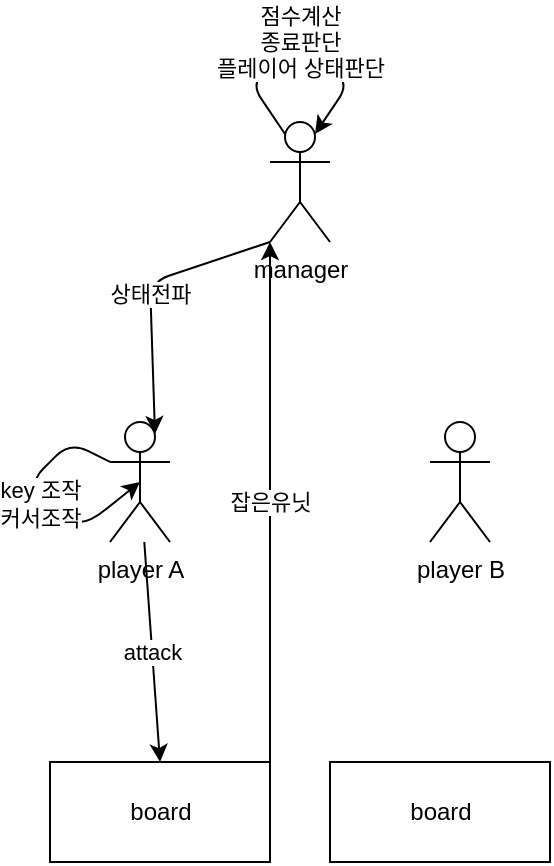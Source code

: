 <mxfile>
    <diagram id="w8MqeWq_J6Iqn1tJmQ6n" name="Page-1">
        <mxGraphModel dx="1096" dy="482" grid="1" gridSize="10" guides="1" tooltips="1" connect="1" arrows="1" fold="1" page="1" pageScale="1" pageWidth="850" pageHeight="1100" math="0" shadow="0">
            <root>
                <mxCell id="0"/>
                <mxCell id="1" parent="0"/>
                <mxCell id="17" value="attack" style="edgeStyle=none;html=1;entryX=0.5;entryY=0;entryDx=0;entryDy=0;" edge="1" parent="1" source="2" target="14">
                    <mxGeometry relative="1" as="geometry"/>
                </mxCell>
                <mxCell id="2" value="player A" style="shape=umlActor;verticalLabelPosition=bottom;verticalAlign=top;html=1;" vertex="1" parent="1">
                    <mxGeometry x="280" y="210" width="30" height="60" as="geometry"/>
                </mxCell>
                <mxCell id="11" value="상태전파" style="edgeStyle=none;html=1;exitX=0;exitY=1;exitDx=0;exitDy=0;exitPerimeter=0;entryX=0.75;entryY=0.1;entryDx=0;entryDy=0;entryPerimeter=0;" edge="1" parent="1" source="3" target="2">
                    <mxGeometry relative="1" as="geometry">
                        <Array as="points">
                            <mxPoint x="300" y="140"/>
                        </Array>
                    </mxGeometry>
                </mxCell>
                <mxCell id="3" value="manager" style="shape=umlActor;verticalLabelPosition=bottom;verticalAlign=top;html=1;" vertex="1" parent="1">
                    <mxGeometry x="360" y="60" width="30" height="60" as="geometry"/>
                </mxCell>
                <mxCell id="6" value="player B" style="shape=umlActor;verticalLabelPosition=bottom;verticalAlign=top;html=1;" vertex="1" parent="1">
                    <mxGeometry x="440" y="210" width="30" height="60" as="geometry"/>
                </mxCell>
                <mxCell id="12" value="점수계산&lt;br&gt;종료판단&lt;br&gt;플레이어 상태판단" style="edgeStyle=none;html=1;exitX=0.25;exitY=0.1;exitDx=0;exitDy=0;exitPerimeter=0;entryX=0.75;entryY=0.1;entryDx=0;entryDy=0;entryPerimeter=0;" edge="1" parent="1" source="3" target="3">
                    <mxGeometry relative="1" as="geometry">
                        <Array as="points">
                            <mxPoint x="350" y="40"/>
                            <mxPoint x="375" y="20"/>
                            <mxPoint x="400" y="40"/>
                        </Array>
                    </mxGeometry>
                </mxCell>
                <mxCell id="13" value="key 조작&lt;br&gt;커서조작" style="edgeStyle=none;html=1;exitX=0;exitY=0.333;exitDx=0;exitDy=0;exitPerimeter=0;entryX=0.5;entryY=0.5;entryDx=0;entryDy=0;entryPerimeter=0;" edge="1" parent="1" source="2" target="2">
                    <mxGeometry relative="1" as="geometry">
                        <Array as="points">
                            <mxPoint x="260" y="220"/>
                            <mxPoint x="240" y="240"/>
                            <mxPoint x="250" y="260"/>
                            <mxPoint x="270" y="260"/>
                        </Array>
                    </mxGeometry>
                </mxCell>
                <mxCell id="15" value="잡은유닛" style="edgeStyle=none;html=1;exitX=1;exitY=0;exitDx=0;exitDy=0;entryX=0;entryY=1;entryDx=0;entryDy=0;entryPerimeter=0;" edge="1" parent="1" source="14" target="3">
                    <mxGeometry relative="1" as="geometry"/>
                </mxCell>
                <mxCell id="14" value="board" style="html=1;" vertex="1" parent="1">
                    <mxGeometry x="250" y="380" width="110" height="50" as="geometry"/>
                </mxCell>
                <mxCell id="16" value="board" style="html=1;" vertex="1" parent="1">
                    <mxGeometry x="390" y="380" width="110" height="50" as="geometry"/>
                </mxCell>
            </root>
        </mxGraphModel>
    </diagram>
</mxfile>